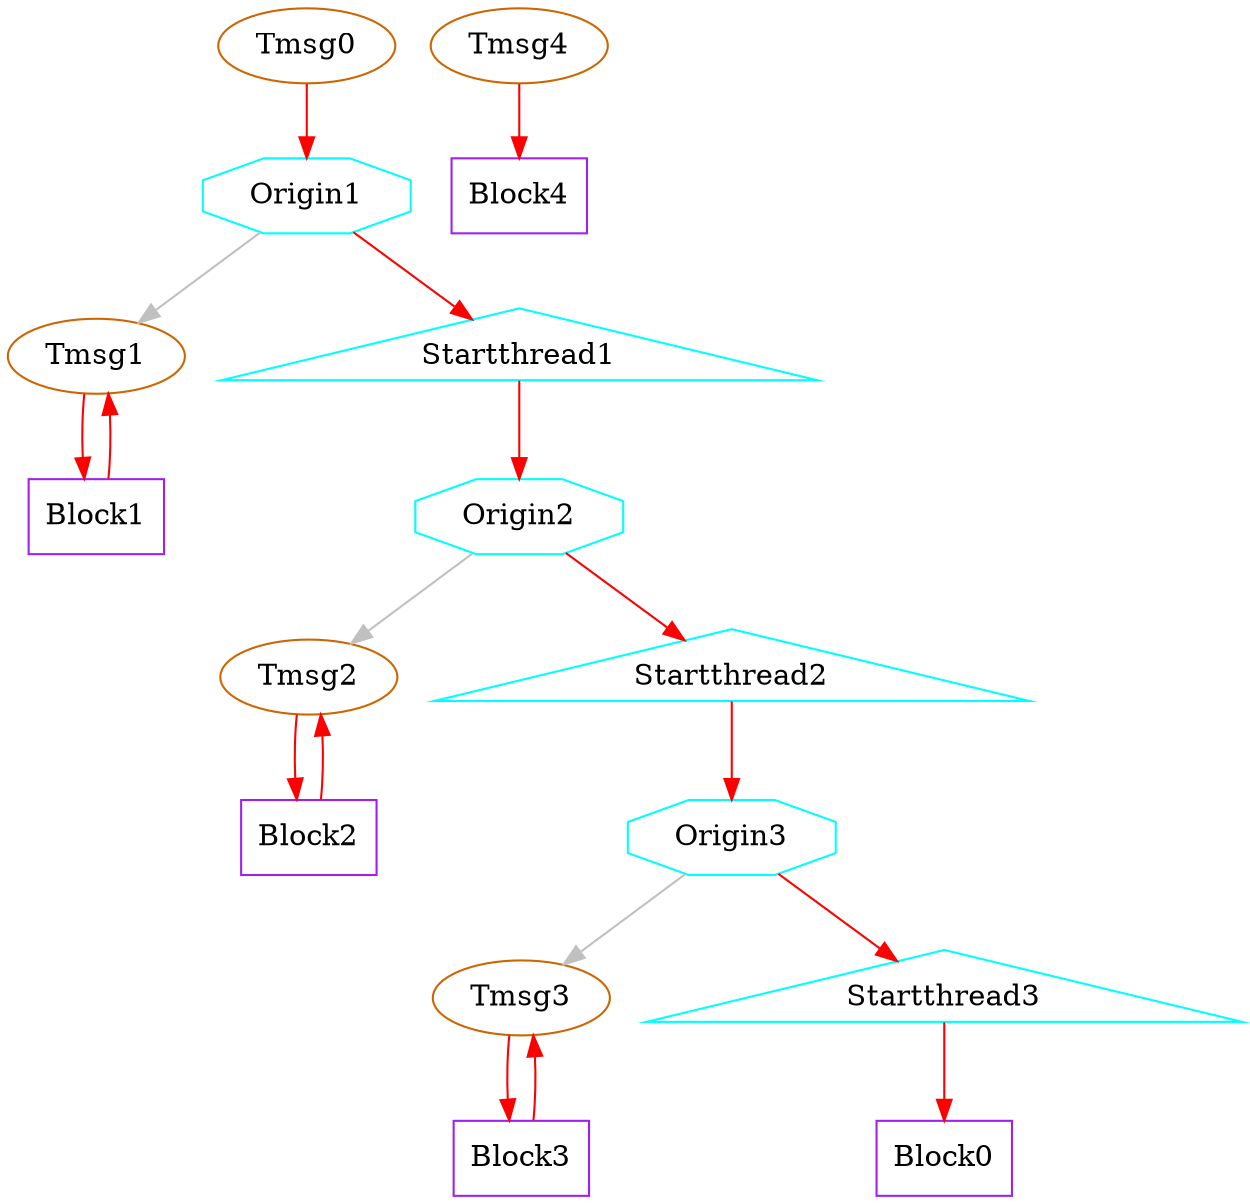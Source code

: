 digraph threadsStartStop {
// Thread 0 assigns TmsgX and BlockX to thread X = 1,2,3 and starts these.
// Then start pattern D (Tmsg4 and Block4) to show that this does not stop the other threads.
// Stop pattern A which stops thread 1.
// Stop pattern C which stops thread 3.
// Stop node Block2 which stops thread 2.

node [cpu=0 fid=1 toffs=0 style=filled fillcolor=white color=black]

Tmsg0 [type=tmsg par=0 pattern=X patentry=1 toffs=0 color=darkorange3]
// offset 1ms
Tmsg1 [type=tmsg par=1 pattern=A patentry=1 toffs=1000000 color=darkorange3]
// offset 2ms
Tmsg2 [type=tmsg par=2 pattern=B patentry=1 toffs=2000000 color=darkorange3]
// offset 3ms
Tmsg3 [type=tmsg par=3 pattern=C patentry=1 toffs=3000000 color=darkorange3]
Tmsg4 [type=tmsg par=4 pattern=D patentry=1 toffs=0 color=darkorange3]

Origin1 [type=origin thread=1 pattern=A shape=octagon color=cyan]
Origin2 [type=origin thread=2 pattern=B shape=octagon color=cyan]
Origin3 [type=origin thread=3 pattern=C shape=octagon color=cyan]

// the blocks are 10ms long.
// most blocks have a low prio queue to enable stop command.
Block0 [type=block tperiod=10000000 pattern=X patexit=1 qlo=1 shape=rectangle color=purple]
Block1 [type=block tperiod=10000000 pattern=A patexit=1 qlo=1 shape=rectangle color=purple]
Block2 [type=block tperiod=10000000 pattern=B patexit=1 qlo=1 shape=rectangle color=purple]
Block3 [type=block tperiod=10000000 pattern=C patexit=1 qlo=1 shape=rectangle color=purple]
Block4 [type=block tperiod=10000000 pattern=D patexit=1 qlo=1 shape=rectangle color=purple]

Startthread1 [type=startthread thread=1 startoffs=0 pattern=A shape=triangle color=cyan]
Startthread2 [type=startthread thread=2 startoffs=0 pattern=B shape=triangle color=cyan]
Startthread3 [type=startthread thread=3 startoffs=0 pattern=C shape=triangle color=cyan]

edge [type=defdst color=red]
// sequence to start threads 1,2,3
Tmsg0 -> Origin1 -> Startthread1 -> Origin2 -> Startthread2 -> Origin3 -> Startthread3 -> Block0
// loop on thread 1
Tmsg1 -> Block1 -> Tmsg1
// loop on thread 2
Tmsg2 -> Block2 -> Tmsg2
// loop on thread 3
Tmsg3 -> Block3 -> Tmsg3
// extra pattern D
Tmsg4 -> Block4

Origin1 -> Tmsg1 [type=origindst color=grey]
Origin2 -> Tmsg2 [type=origindst color=grey]
Origin3 -> Tmsg3 [type=origindst color=grey]
}
